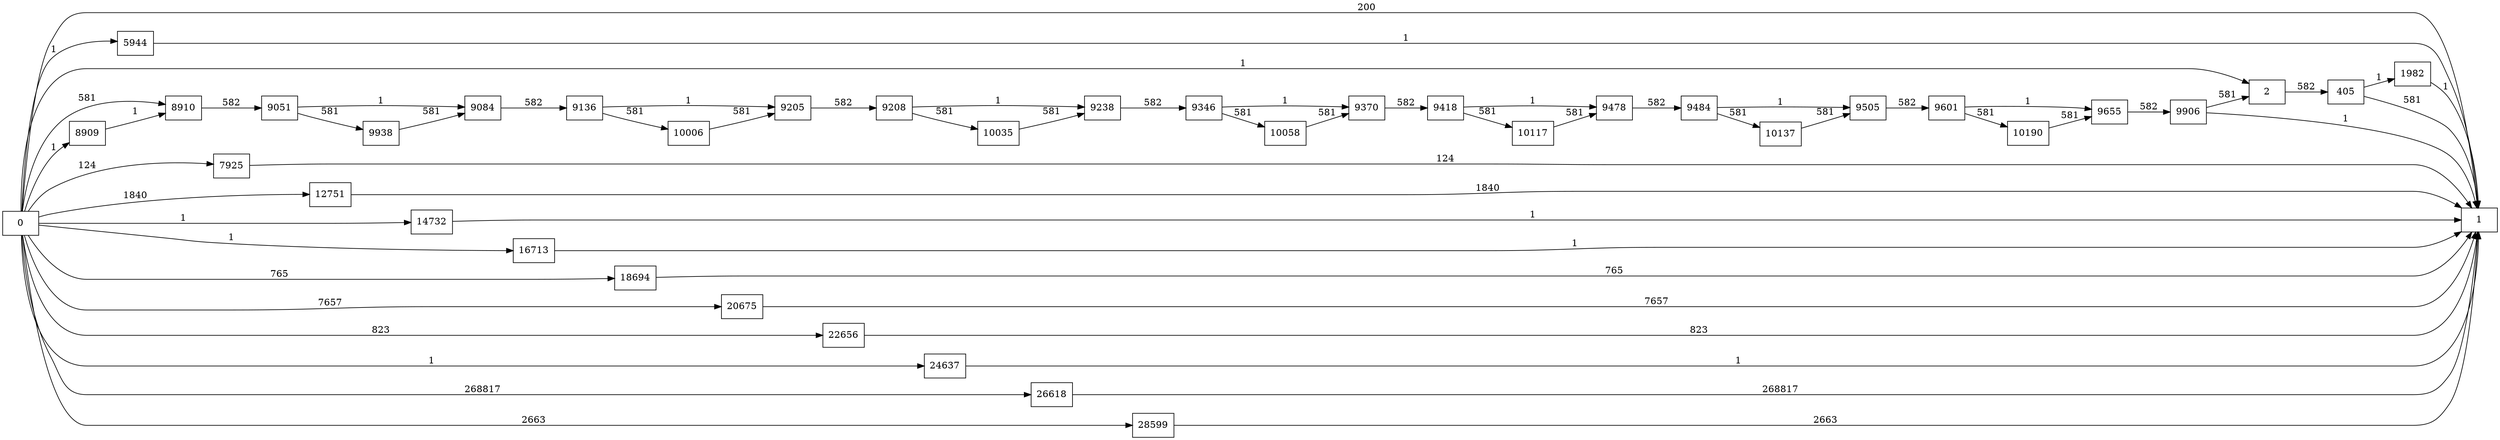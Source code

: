 digraph {
	graph [rankdir=LR]
	node [shape=rectangle]
	2 -> 405 [label=582]
	405 -> 1 [label=581]
	405 -> 1982 [label=1]
	1982 -> 1 [label=1]
	5944 -> 1 [label=1]
	7925 -> 1 [label=124]
	8909 -> 8910 [label=1]
	8910 -> 9051 [label=582]
	9051 -> 9084 [label=1]
	9051 -> 9938 [label=581]
	9084 -> 9136 [label=582]
	9136 -> 9205 [label=1]
	9136 -> 10006 [label=581]
	9205 -> 9208 [label=582]
	9208 -> 9238 [label=1]
	9208 -> 10035 [label=581]
	9238 -> 9346 [label=582]
	9346 -> 9370 [label=1]
	9346 -> 10058 [label=581]
	9370 -> 9418 [label=582]
	9418 -> 9478 [label=1]
	9418 -> 10117 [label=581]
	9478 -> 9484 [label=582]
	9484 -> 9505 [label=1]
	9484 -> 10137 [label=581]
	9505 -> 9601 [label=582]
	9601 -> 9655 [label=1]
	9601 -> 10190 [label=581]
	9655 -> 9906 [label=582]
	9906 -> 1 [label=1]
	9906 -> 2 [label=581]
	9938 -> 9084 [label=581]
	10006 -> 9205 [label=581]
	10035 -> 9238 [label=581]
	10058 -> 9370 [label=581]
	10117 -> 9478 [label=581]
	10137 -> 9505 [label=581]
	10190 -> 9655 [label=581]
	12751 -> 1 [label=1840]
	14732 -> 1 [label=1]
	16713 -> 1 [label=1]
	18694 -> 1 [label=765]
	20675 -> 1 [label=7657]
	22656 -> 1 [label=823]
	24637 -> 1 [label=1]
	26618 -> 1 [label=268817]
	28599 -> 1 [label=2663]
	0 -> 2 [label=1]
	0 -> 8910 [label=581]
	0 -> 1 [label=200]
	0 -> 5944 [label=1]
	0 -> 7925 [label=124]
	0 -> 8909 [label=1]
	0 -> 12751 [label=1840]
	0 -> 14732 [label=1]
	0 -> 16713 [label=1]
	0 -> 18694 [label=765]
	0 -> 20675 [label=7657]
	0 -> 22656 [label=823]
	0 -> 24637 [label=1]
	0 -> 26618 [label=268817]
	0 -> 28599 [label=2663]
}
